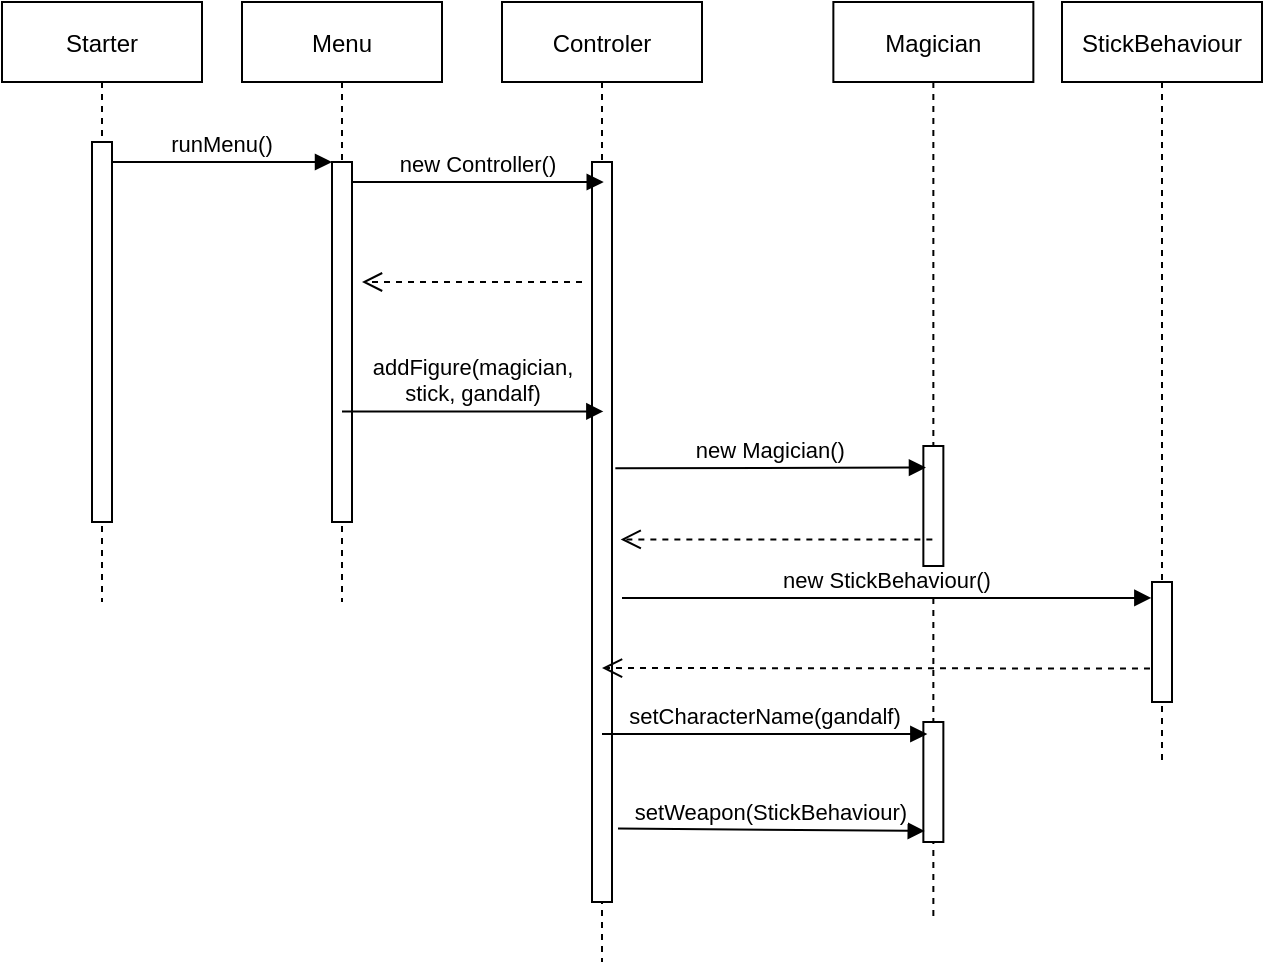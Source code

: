 <mxfile version="20.7.2" type="device"><diagram id="kgpKYQtTHZ0yAKxKKP6v" name="Page-1"><mxGraphModel dx="1133" dy="398" grid="1" gridSize="10" guides="1" tooltips="1" connect="1" arrows="1" fold="1" page="1" pageScale="1" pageWidth="850" pageHeight="1100" math="0" shadow="0"><root><mxCell id="0"/><mxCell id="1" parent="0"/><mxCell id="3nuBFxr9cyL0pnOWT2aG-1" value="Starter" style="shape=umlLifeline;perimeter=lifelinePerimeter;container=1;collapsible=0;recursiveResize=0;rounded=0;shadow=0;strokeWidth=1;" parent="1" vertex="1"><mxGeometry x="120" y="80" width="100" height="300" as="geometry"/></mxCell><mxCell id="3nuBFxr9cyL0pnOWT2aG-2" value="" style="points=[];perimeter=orthogonalPerimeter;rounded=0;shadow=0;strokeWidth=1;" parent="3nuBFxr9cyL0pnOWT2aG-1" vertex="1"><mxGeometry x="45" y="70" width="10" height="190" as="geometry"/></mxCell><mxCell id="3nuBFxr9cyL0pnOWT2aG-5" value="Menu" style="shape=umlLifeline;perimeter=lifelinePerimeter;container=1;collapsible=0;recursiveResize=0;rounded=0;shadow=0;strokeWidth=1;" parent="1" vertex="1"><mxGeometry x="240" y="80" width="100" height="300" as="geometry"/></mxCell><mxCell id="3nuBFxr9cyL0pnOWT2aG-6" value="" style="points=[];perimeter=orthogonalPerimeter;rounded=0;shadow=0;strokeWidth=1;" parent="3nuBFxr9cyL0pnOWT2aG-5" vertex="1"><mxGeometry x="45" y="80" width="10" height="180" as="geometry"/></mxCell><mxCell id="3nuBFxr9cyL0pnOWT2aG-8" value="runMenu()" style="verticalAlign=bottom;endArrow=block;entryX=0;entryY=0;shadow=0;strokeWidth=1;" parent="1" source="3nuBFxr9cyL0pnOWT2aG-2" target="3nuBFxr9cyL0pnOWT2aG-6" edge="1"><mxGeometry relative="1" as="geometry"><mxPoint x="275" y="160" as="sourcePoint"/></mxGeometry></mxCell><mxCell id="MZfWKjjSa8J5Lv2yTQ7a-1" value="Controler" style="shape=umlLifeline;perimeter=lifelinePerimeter;container=1;collapsible=0;recursiveResize=0;rounded=0;shadow=0;strokeWidth=1;" vertex="1" parent="1"><mxGeometry x="370" y="80" width="100" height="480" as="geometry"/></mxCell><mxCell id="MZfWKjjSa8J5Lv2yTQ7a-2" value="" style="points=[];perimeter=orthogonalPerimeter;rounded=0;shadow=0;strokeWidth=1;" vertex="1" parent="MZfWKjjSa8J5Lv2yTQ7a-1"><mxGeometry x="45" y="80" width="10" height="370" as="geometry"/></mxCell><mxCell id="MZfWKjjSa8J5Lv2yTQ7a-16" value="new Controller()" style="verticalAlign=bottom;endArrow=block;shadow=0;strokeWidth=1;entryX=0.068;entryY=0.288;entryDx=0;entryDy=0;entryPerimeter=0;" edge="1" parent="MZfWKjjSa8J5Lv2yTQ7a-1"><mxGeometry relative="1" as="geometry"><mxPoint x="-75.0" y="90.0" as="sourcePoint"/><mxPoint x="50.87" y="90.0" as="targetPoint"/></mxGeometry></mxCell><mxCell id="MZfWKjjSa8J5Lv2yTQ7a-3" value="addFigure(magician, &#10;stick, gandalf)" style="verticalAlign=bottom;endArrow=block;shadow=0;strokeWidth=1;entryX=0.567;entryY=0.337;entryDx=0;entryDy=0;entryPerimeter=0;" edge="1" parent="1" source="3nuBFxr9cyL0pnOWT2aG-5" target="MZfWKjjSa8J5Lv2yTQ7a-2"><mxGeometry relative="1" as="geometry"><mxPoint x="360" y="170" as="sourcePoint"/><mxPoint x="470" y="170" as="targetPoint"/></mxGeometry></mxCell><mxCell id="MZfWKjjSa8J5Lv2yTQ7a-4" value="StickBehaviour" style="shape=umlLifeline;perimeter=lifelinePerimeter;container=1;collapsible=0;recursiveResize=0;rounded=0;shadow=0;strokeWidth=1;" vertex="1" parent="1"><mxGeometry x="650" y="80" width="100" height="380" as="geometry"/></mxCell><mxCell id="MZfWKjjSa8J5Lv2yTQ7a-5" value="" style="points=[];perimeter=orthogonalPerimeter;rounded=0;shadow=0;strokeWidth=1;" vertex="1" parent="MZfWKjjSa8J5Lv2yTQ7a-4"><mxGeometry x="45" y="290" width="10" height="60" as="geometry"/></mxCell><mxCell id="MZfWKjjSa8J5Lv2yTQ7a-7" value="Magician" style="shape=umlLifeline;perimeter=lifelinePerimeter;container=1;collapsible=0;recursiveResize=0;rounded=0;shadow=0;strokeWidth=1;" vertex="1" parent="1"><mxGeometry x="535.68" y="80" width="100" height="460" as="geometry"/></mxCell><mxCell id="MZfWKjjSa8J5Lv2yTQ7a-10" value="" style="points=[];perimeter=orthogonalPerimeter;rounded=0;shadow=0;strokeWidth=1;" vertex="1" parent="MZfWKjjSa8J5Lv2yTQ7a-7"><mxGeometry x="45" y="360" width="10" height="60" as="geometry"/></mxCell><mxCell id="MZfWKjjSa8J5Lv2yTQ7a-8" value="" style="points=[];perimeter=orthogonalPerimeter;rounded=0;shadow=0;strokeWidth=1;" vertex="1" parent="MZfWKjjSa8J5Lv2yTQ7a-7"><mxGeometry x="45" y="222" width="10" height="60" as="geometry"/></mxCell><mxCell id="MZfWKjjSa8J5Lv2yTQ7a-6" value="new StickBehaviour()" style="verticalAlign=bottom;endArrow=block;shadow=0;strokeWidth=1;startArrow=none;entryX=-0.033;entryY=0.133;entryDx=0;entryDy=0;entryPerimeter=0;" edge="1" parent="1" target="MZfWKjjSa8J5Lv2yTQ7a-5"><mxGeometry relative="1" as="geometry"><mxPoint x="430" y="378" as="sourcePoint"/><mxPoint x="725.68" y="381" as="targetPoint"/></mxGeometry></mxCell><mxCell id="MZfWKjjSa8J5Lv2yTQ7a-14" value="setCharacterName(gandalf)" style="verticalAlign=bottom;endArrow=block;shadow=0;strokeWidth=1;entryX=0.199;entryY=0.1;entryDx=0;entryDy=0;entryPerimeter=0;" edge="1" parent="1" source="MZfWKjjSa8J5Lv2yTQ7a-1" target="MZfWKjjSa8J5Lv2yTQ7a-10"><mxGeometry relative="1" as="geometry"><mxPoint x="430" y="480" as="sourcePoint"/><mxPoint x="585.68" y="310" as="targetPoint"/></mxGeometry></mxCell><mxCell id="MZfWKjjSa8J5Lv2yTQ7a-9" value="new Magician()" style="verticalAlign=bottom;endArrow=block;shadow=0;strokeWidth=1;exitX=1.167;exitY=0.414;exitDx=0;exitDy=0;exitPerimeter=0;entryX=0.463;entryY=0.506;entryDx=0;entryDy=0;entryPerimeter=0;" edge="1" parent="1" source="MZfWKjjSa8J5Lv2yTQ7a-2" target="MZfWKjjSa8J5Lv2yTQ7a-7"><mxGeometry relative="1" as="geometry"><mxPoint x="465.68" y="190" as="sourcePoint"/><mxPoint x="560" y="190" as="targetPoint"/></mxGeometry></mxCell><mxCell id="MZfWKjjSa8J5Lv2yTQ7a-11" value="" style="verticalAlign=bottom;endArrow=open;dashed=1;endSize=8;shadow=0;strokeWidth=1;entryX=1.433;entryY=0.51;entryDx=0;entryDy=0;entryPerimeter=0;" edge="1" parent="1" source="MZfWKjjSa8J5Lv2yTQ7a-7" target="MZfWKjjSa8J5Lv2yTQ7a-2"><mxGeometry relative="1" as="geometry"><mxPoint x="465.68" y="220" as="targetPoint"/><mxPoint x="575.68" y="220" as="sourcePoint"/></mxGeometry></mxCell><mxCell id="MZfWKjjSa8J5Lv2yTQ7a-20" value="" style="verticalAlign=bottom;endArrow=open;dashed=1;endSize=8;shadow=0;strokeWidth=1;exitX=0.44;exitY=0.877;exitDx=0;exitDy=0;exitPerimeter=0;" edge="1" parent="1" source="MZfWKjjSa8J5Lv2yTQ7a-4"><mxGeometry relative="1" as="geometry"><mxPoint x="420" y="413" as="targetPoint"/><mxPoint x="660" y="450" as="sourcePoint"/></mxGeometry></mxCell><mxCell id="MZfWKjjSa8J5Lv2yTQ7a-15" value="setWeapon(StickBehaviour)" style="verticalAlign=bottom;endArrow=block;shadow=0;strokeWidth=1;entryX=0.457;entryY=0.901;entryDx=0;entryDy=0;entryPerimeter=0;exitX=0.58;exitY=0.861;exitDx=0;exitDy=0;exitPerimeter=0;" edge="1" parent="1" source="MZfWKjjSa8J5Lv2yTQ7a-1" target="MZfWKjjSa8J5Lv2yTQ7a-7"><mxGeometry relative="1" as="geometry"><mxPoint x="425.0" y="520" as="sourcePoint"/><mxPoint x="580.19" y="520" as="targetPoint"/></mxGeometry></mxCell><mxCell id="MZfWKjjSa8J5Lv2yTQ7a-17" value="" style="verticalAlign=bottom;endArrow=open;dashed=1;endSize=8;shadow=0;strokeWidth=1;" edge="1" parent="1"><mxGeometry relative="1" as="geometry"><mxPoint x="300" y="220" as="targetPoint"/><mxPoint x="410" y="220" as="sourcePoint"/></mxGeometry></mxCell></root></mxGraphModel></diagram></mxfile>